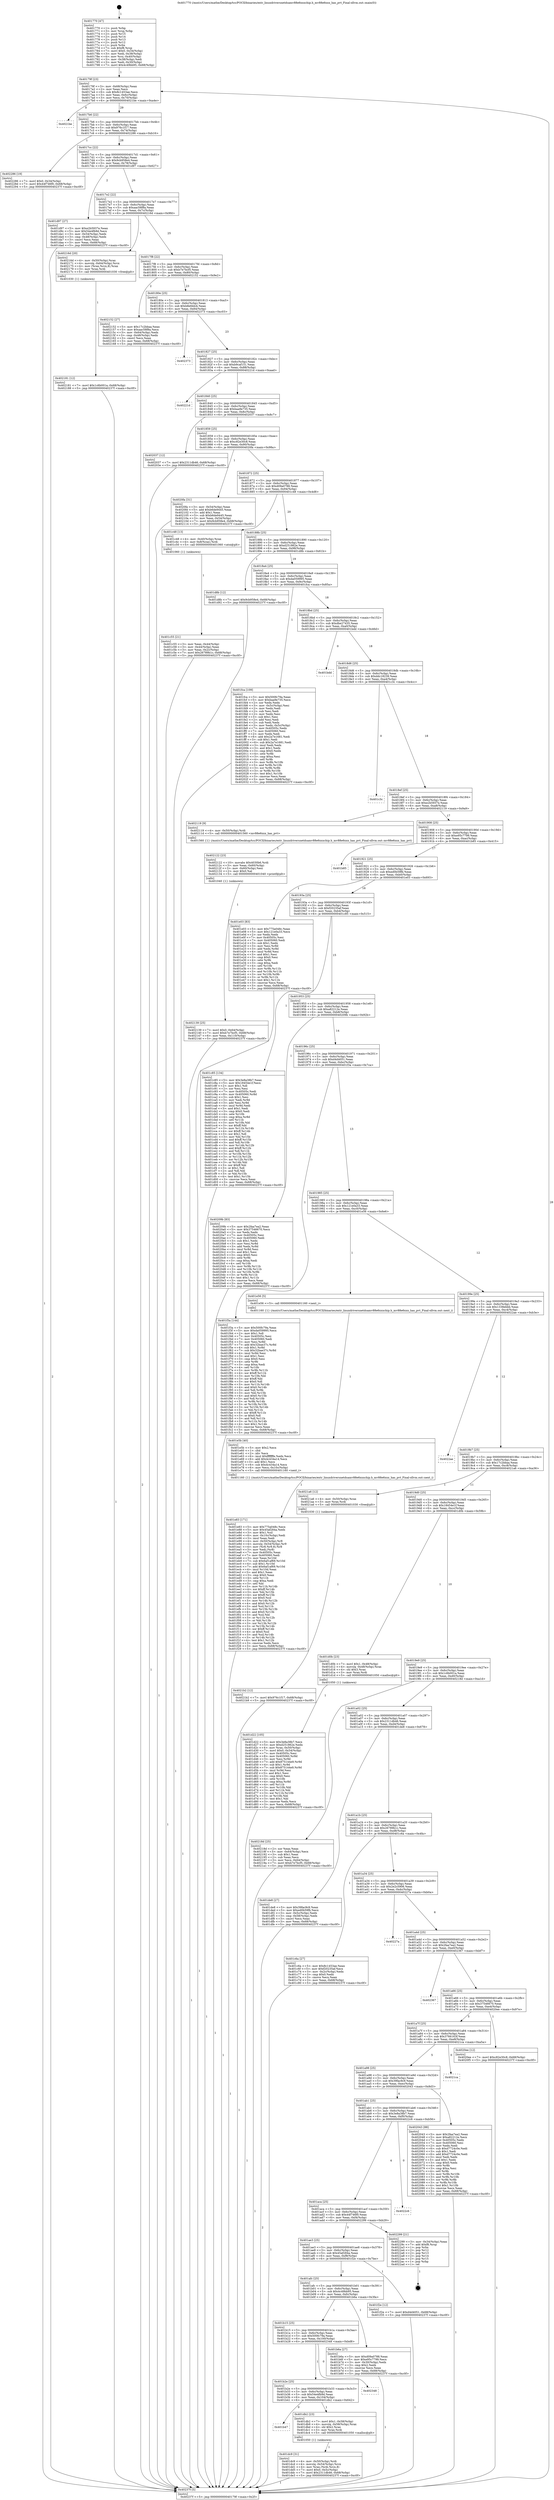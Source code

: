 digraph "0x401770" {
  label = "0x401770 (/mnt/c/Users/mathe/Desktop/tcc/POCII/binaries/extr_linuxdriversnetdsamv88e6xxxchip.h_mv88e6xxx_has_pvt_Final-ollvm.out::main(0))"
  labelloc = "t"
  node[shape=record]

  Entry [label="",width=0.3,height=0.3,shape=circle,fillcolor=black,style=filled]
  "0x40179f" [label="{
     0x40179f [23]\l
     | [instrs]\l
     &nbsp;&nbsp;0x40179f \<+3\>: mov -0x68(%rbp),%eax\l
     &nbsp;&nbsp;0x4017a2 \<+2\>: mov %eax,%ecx\l
     &nbsp;&nbsp;0x4017a4 \<+6\>: sub $0x8c1453ae,%ecx\l
     &nbsp;&nbsp;0x4017aa \<+3\>: mov %eax,-0x6c(%rbp)\l
     &nbsp;&nbsp;0x4017ad \<+3\>: mov %ecx,-0x70(%rbp)\l
     &nbsp;&nbsp;0x4017b0 \<+6\>: je 00000000004021be \<main+0xa4e\>\l
  }"]
  "0x4021be" [label="{
     0x4021be\l
  }", style=dashed]
  "0x4017b6" [label="{
     0x4017b6 [22]\l
     | [instrs]\l
     &nbsp;&nbsp;0x4017b6 \<+5\>: jmp 00000000004017bb \<main+0x4b\>\l
     &nbsp;&nbsp;0x4017bb \<+3\>: mov -0x6c(%rbp),%eax\l
     &nbsp;&nbsp;0x4017be \<+5\>: sub $0x976c1f17,%eax\l
     &nbsp;&nbsp;0x4017c3 \<+3\>: mov %eax,-0x74(%rbp)\l
     &nbsp;&nbsp;0x4017c6 \<+6\>: je 0000000000402286 \<main+0xb16\>\l
  }"]
  Exit [label="",width=0.3,height=0.3,shape=circle,fillcolor=black,style=filled,peripheries=2]
  "0x402286" [label="{
     0x402286 [19]\l
     | [instrs]\l
     &nbsp;&nbsp;0x402286 \<+7\>: movl $0x0,-0x34(%rbp)\l
     &nbsp;&nbsp;0x40228d \<+7\>: movl $0x44f746f0,-0x68(%rbp)\l
     &nbsp;&nbsp;0x402294 \<+5\>: jmp 000000000040237f \<main+0xc0f\>\l
  }"]
  "0x4017cc" [label="{
     0x4017cc [22]\l
     | [instrs]\l
     &nbsp;&nbsp;0x4017cc \<+5\>: jmp 00000000004017d1 \<main+0x61\>\l
     &nbsp;&nbsp;0x4017d1 \<+3\>: mov -0x6c(%rbp),%eax\l
     &nbsp;&nbsp;0x4017d4 \<+5\>: sub $0x9cb958e4,%eax\l
     &nbsp;&nbsp;0x4017d9 \<+3\>: mov %eax,-0x78(%rbp)\l
     &nbsp;&nbsp;0x4017dc \<+6\>: je 0000000000401d97 \<main+0x627\>\l
  }"]
  "0x4021b2" [label="{
     0x4021b2 [12]\l
     | [instrs]\l
     &nbsp;&nbsp;0x4021b2 \<+7\>: movl $0x976c1f17,-0x68(%rbp)\l
     &nbsp;&nbsp;0x4021b9 \<+5\>: jmp 000000000040237f \<main+0xc0f\>\l
  }"]
  "0x401d97" [label="{
     0x401d97 [27]\l
     | [instrs]\l
     &nbsp;&nbsp;0x401d97 \<+5\>: mov $0xe2b5937e,%eax\l
     &nbsp;&nbsp;0x401d9c \<+5\>: mov $0x54e4fb9d,%ecx\l
     &nbsp;&nbsp;0x401da1 \<+3\>: mov -0x54(%rbp),%edx\l
     &nbsp;&nbsp;0x401da4 \<+3\>: cmp -0x48(%rbp),%edx\l
     &nbsp;&nbsp;0x401da7 \<+3\>: cmovl %ecx,%eax\l
     &nbsp;&nbsp;0x401daa \<+3\>: mov %eax,-0x68(%rbp)\l
     &nbsp;&nbsp;0x401dad \<+5\>: jmp 000000000040237f \<main+0xc0f\>\l
  }"]
  "0x4017e2" [label="{
     0x4017e2 [22]\l
     | [instrs]\l
     &nbsp;&nbsp;0x4017e2 \<+5\>: jmp 00000000004017e7 \<main+0x77\>\l
     &nbsp;&nbsp;0x4017e7 \<+3\>: mov -0x6c(%rbp),%eax\l
     &nbsp;&nbsp;0x4017ea \<+5\>: sub $0xaac58f8a,%eax\l
     &nbsp;&nbsp;0x4017ef \<+3\>: mov %eax,-0x7c(%rbp)\l
     &nbsp;&nbsp;0x4017f2 \<+6\>: je 000000000040216d \<main+0x9fd\>\l
  }"]
  "0x402181" [label="{
     0x402181 [12]\l
     | [instrs]\l
     &nbsp;&nbsp;0x402181 \<+7\>: movl $0x1c6b001a,-0x68(%rbp)\l
     &nbsp;&nbsp;0x402188 \<+5\>: jmp 000000000040237f \<main+0xc0f\>\l
  }"]
  "0x40216d" [label="{
     0x40216d [20]\l
     | [instrs]\l
     &nbsp;&nbsp;0x40216d \<+4\>: mov -0x50(%rbp),%rax\l
     &nbsp;&nbsp;0x402171 \<+4\>: movslq -0x64(%rbp),%rcx\l
     &nbsp;&nbsp;0x402175 \<+4\>: mov (%rax,%rcx,8),%rax\l
     &nbsp;&nbsp;0x402179 \<+3\>: mov %rax,%rdi\l
     &nbsp;&nbsp;0x40217c \<+5\>: call 0000000000401030 \<free@plt\>\l
     | [calls]\l
     &nbsp;&nbsp;0x401030 \{1\} (unknown)\l
  }"]
  "0x4017f8" [label="{
     0x4017f8 [22]\l
     | [instrs]\l
     &nbsp;&nbsp;0x4017f8 \<+5\>: jmp 00000000004017fd \<main+0x8d\>\l
     &nbsp;&nbsp;0x4017fd \<+3\>: mov -0x6c(%rbp),%eax\l
     &nbsp;&nbsp;0x401800 \<+5\>: sub $0xb7e7bcf5,%eax\l
     &nbsp;&nbsp;0x401805 \<+3\>: mov %eax,-0x80(%rbp)\l
     &nbsp;&nbsp;0x401808 \<+6\>: je 0000000000402152 \<main+0x9e2\>\l
  }"]
  "0x402139" [label="{
     0x402139 [25]\l
     | [instrs]\l
     &nbsp;&nbsp;0x402139 \<+7\>: movl $0x0,-0x64(%rbp)\l
     &nbsp;&nbsp;0x402140 \<+7\>: movl $0xb7e7bcf5,-0x68(%rbp)\l
     &nbsp;&nbsp;0x402147 \<+6\>: mov %eax,-0x110(%rbp)\l
     &nbsp;&nbsp;0x40214d \<+5\>: jmp 000000000040237f \<main+0xc0f\>\l
  }"]
  "0x402152" [label="{
     0x402152 [27]\l
     | [instrs]\l
     &nbsp;&nbsp;0x402152 \<+5\>: mov $0x17c2bbaa,%eax\l
     &nbsp;&nbsp;0x402157 \<+5\>: mov $0xaac58f8a,%ecx\l
     &nbsp;&nbsp;0x40215c \<+3\>: mov -0x64(%rbp),%edx\l
     &nbsp;&nbsp;0x40215f \<+3\>: cmp -0x48(%rbp),%edx\l
     &nbsp;&nbsp;0x402162 \<+3\>: cmovl %ecx,%eax\l
     &nbsp;&nbsp;0x402165 \<+3\>: mov %eax,-0x68(%rbp)\l
     &nbsp;&nbsp;0x402168 \<+5\>: jmp 000000000040237f \<main+0xc0f\>\l
  }"]
  "0x40180e" [label="{
     0x40180e [25]\l
     | [instrs]\l
     &nbsp;&nbsp;0x40180e \<+5\>: jmp 0000000000401813 \<main+0xa3\>\l
     &nbsp;&nbsp;0x401813 \<+3\>: mov -0x6c(%rbp),%eax\l
     &nbsp;&nbsp;0x401816 \<+5\>: sub $0xb8efddcb,%eax\l
     &nbsp;&nbsp;0x40181b \<+6\>: mov %eax,-0x84(%rbp)\l
     &nbsp;&nbsp;0x401821 \<+6\>: je 0000000000402373 \<main+0xc03\>\l
  }"]
  "0x402122" [label="{
     0x402122 [23]\l
     | [instrs]\l
     &nbsp;&nbsp;0x402122 \<+10\>: movabs $0x4030b6,%rdi\l
     &nbsp;&nbsp;0x40212c \<+3\>: mov %eax,-0x60(%rbp)\l
     &nbsp;&nbsp;0x40212f \<+3\>: mov -0x60(%rbp),%esi\l
     &nbsp;&nbsp;0x402132 \<+2\>: mov $0x0,%al\l
     &nbsp;&nbsp;0x402134 \<+5\>: call 0000000000401040 \<printf@plt\>\l
     | [calls]\l
     &nbsp;&nbsp;0x401040 \{1\} (unknown)\l
  }"]
  "0x402373" [label="{
     0x402373\l
  }", style=dashed]
  "0x401827" [label="{
     0x401827 [25]\l
     | [instrs]\l
     &nbsp;&nbsp;0x401827 \<+5\>: jmp 000000000040182c \<main+0xbc\>\l
     &nbsp;&nbsp;0x40182c \<+3\>: mov -0x6c(%rbp),%eax\l
     &nbsp;&nbsp;0x40182f \<+5\>: sub $0xb9caf151,%eax\l
     &nbsp;&nbsp;0x401834 \<+6\>: mov %eax,-0x88(%rbp)\l
     &nbsp;&nbsp;0x40183a \<+6\>: je 000000000040221d \<main+0xaad\>\l
  }"]
  "0x401e83" [label="{
     0x401e83 [171]\l
     | [instrs]\l
     &nbsp;&nbsp;0x401e83 \<+5\>: mov $0x775a048c,%ecx\l
     &nbsp;&nbsp;0x401e88 \<+5\>: mov $0x45af284a,%edx\l
     &nbsp;&nbsp;0x401e8d \<+3\>: mov $0x1,%sil\l
     &nbsp;&nbsp;0x401e90 \<+6\>: mov -0x10c(%rbp),%edi\l
     &nbsp;&nbsp;0x401e96 \<+3\>: imul %eax,%edi\l
     &nbsp;&nbsp;0x401e99 \<+4\>: mov -0x50(%rbp),%r8\l
     &nbsp;&nbsp;0x401e9d \<+4\>: movslq -0x54(%rbp),%r9\l
     &nbsp;&nbsp;0x401ea1 \<+4\>: mov (%r8,%r9,8),%r8\l
     &nbsp;&nbsp;0x401ea5 \<+3\>: mov %edi,(%r8)\l
     &nbsp;&nbsp;0x401ea8 \<+7\>: mov 0x40505c,%eax\l
     &nbsp;&nbsp;0x401eaf \<+7\>: mov 0x405060,%edi\l
     &nbsp;&nbsp;0x401eb6 \<+3\>: mov %eax,%r10d\l
     &nbsp;&nbsp;0x401eb9 \<+7\>: sub $0x6af1af69,%r10d\l
     &nbsp;&nbsp;0x401ec0 \<+4\>: sub $0x1,%r10d\l
     &nbsp;&nbsp;0x401ec4 \<+7\>: add $0x6af1af69,%r10d\l
     &nbsp;&nbsp;0x401ecb \<+4\>: imul %r10d,%eax\l
     &nbsp;&nbsp;0x401ecf \<+3\>: and $0x1,%eax\l
     &nbsp;&nbsp;0x401ed2 \<+3\>: cmp $0x0,%eax\l
     &nbsp;&nbsp;0x401ed5 \<+4\>: sete %r11b\l
     &nbsp;&nbsp;0x401ed9 \<+3\>: cmp $0xa,%edi\l
     &nbsp;&nbsp;0x401edc \<+3\>: setl %bl\l
     &nbsp;&nbsp;0x401edf \<+3\>: mov %r11b,%r14b\l
     &nbsp;&nbsp;0x401ee2 \<+4\>: xor $0xff,%r14b\l
     &nbsp;&nbsp;0x401ee6 \<+3\>: mov %bl,%r15b\l
     &nbsp;&nbsp;0x401ee9 \<+4\>: xor $0xff,%r15b\l
     &nbsp;&nbsp;0x401eed \<+4\>: xor $0x0,%sil\l
     &nbsp;&nbsp;0x401ef1 \<+3\>: mov %r14b,%r12b\l
     &nbsp;&nbsp;0x401ef4 \<+4\>: and $0x0,%r12b\l
     &nbsp;&nbsp;0x401ef8 \<+3\>: and %sil,%r11b\l
     &nbsp;&nbsp;0x401efb \<+3\>: mov %r15b,%r13b\l
     &nbsp;&nbsp;0x401efe \<+4\>: and $0x0,%r13b\l
     &nbsp;&nbsp;0x401f02 \<+3\>: and %sil,%bl\l
     &nbsp;&nbsp;0x401f05 \<+3\>: or %r11b,%r12b\l
     &nbsp;&nbsp;0x401f08 \<+3\>: or %bl,%r13b\l
     &nbsp;&nbsp;0x401f0b \<+3\>: xor %r13b,%r12b\l
     &nbsp;&nbsp;0x401f0e \<+3\>: or %r15b,%r14b\l
     &nbsp;&nbsp;0x401f11 \<+4\>: xor $0xff,%r14b\l
     &nbsp;&nbsp;0x401f15 \<+4\>: or $0x0,%sil\l
     &nbsp;&nbsp;0x401f19 \<+3\>: and %sil,%r14b\l
     &nbsp;&nbsp;0x401f1c \<+3\>: or %r14b,%r12b\l
     &nbsp;&nbsp;0x401f1f \<+4\>: test $0x1,%r12b\l
     &nbsp;&nbsp;0x401f23 \<+3\>: cmovne %edx,%ecx\l
     &nbsp;&nbsp;0x401f26 \<+3\>: mov %ecx,-0x68(%rbp)\l
     &nbsp;&nbsp;0x401f29 \<+5\>: jmp 000000000040237f \<main+0xc0f\>\l
  }"]
  "0x40221d" [label="{
     0x40221d\l
  }", style=dashed]
  "0x401840" [label="{
     0x401840 [25]\l
     | [instrs]\l
     &nbsp;&nbsp;0x401840 \<+5\>: jmp 0000000000401845 \<main+0xd5\>\l
     &nbsp;&nbsp;0x401845 \<+3\>: mov -0x6c(%rbp),%eax\l
     &nbsp;&nbsp;0x401848 \<+5\>: sub $0xbaa9e735,%eax\l
     &nbsp;&nbsp;0x40184d \<+6\>: mov %eax,-0x8c(%rbp)\l
     &nbsp;&nbsp;0x401853 \<+6\>: je 0000000000402037 \<main+0x8c7\>\l
  }"]
  "0x401e5b" [label="{
     0x401e5b [40]\l
     | [instrs]\l
     &nbsp;&nbsp;0x401e5b \<+5\>: mov $0x2,%ecx\l
     &nbsp;&nbsp;0x401e60 \<+1\>: cltd\l
     &nbsp;&nbsp;0x401e61 \<+2\>: idiv %ecx\l
     &nbsp;&nbsp;0x401e63 \<+6\>: imul $0xfffffffe,%edx,%ecx\l
     &nbsp;&nbsp;0x401e69 \<+6\>: add $0x4c434a14,%ecx\l
     &nbsp;&nbsp;0x401e6f \<+3\>: add $0x1,%ecx\l
     &nbsp;&nbsp;0x401e72 \<+6\>: sub $0x4c434a14,%ecx\l
     &nbsp;&nbsp;0x401e78 \<+6\>: mov %ecx,-0x10c(%rbp)\l
     &nbsp;&nbsp;0x401e7e \<+5\>: call 0000000000401160 \<next_i\>\l
     | [calls]\l
     &nbsp;&nbsp;0x401160 \{1\} (/mnt/c/Users/mathe/Desktop/tcc/POCII/binaries/extr_linuxdriversnetdsamv88e6xxxchip.h_mv88e6xxx_has_pvt_Final-ollvm.out::next_i)\l
  }"]
  "0x402037" [label="{
     0x402037 [12]\l
     | [instrs]\l
     &nbsp;&nbsp;0x402037 \<+7\>: movl $0x2311db46,-0x68(%rbp)\l
     &nbsp;&nbsp;0x40203e \<+5\>: jmp 000000000040237f \<main+0xc0f\>\l
  }"]
  "0x401859" [label="{
     0x401859 [25]\l
     | [instrs]\l
     &nbsp;&nbsp;0x401859 \<+5\>: jmp 000000000040185e \<main+0xee\>\l
     &nbsp;&nbsp;0x40185e \<+3\>: mov -0x6c(%rbp),%eax\l
     &nbsp;&nbsp;0x401861 \<+5\>: sub $0xc82e30c8,%eax\l
     &nbsp;&nbsp;0x401866 \<+6\>: mov %eax,-0x90(%rbp)\l
     &nbsp;&nbsp;0x40186c \<+6\>: je 00000000004020fa \<main+0x98a\>\l
  }"]
  "0x401dc9" [label="{
     0x401dc9 [31]\l
     | [instrs]\l
     &nbsp;&nbsp;0x401dc9 \<+4\>: mov -0x50(%rbp),%rdi\l
     &nbsp;&nbsp;0x401dcd \<+4\>: movslq -0x54(%rbp),%rcx\l
     &nbsp;&nbsp;0x401dd1 \<+4\>: mov %rax,(%rdi,%rcx,8)\l
     &nbsp;&nbsp;0x401dd5 \<+7\>: movl $0x0,-0x5c(%rbp)\l
     &nbsp;&nbsp;0x401ddc \<+7\>: movl $0x2311db46,-0x68(%rbp)\l
     &nbsp;&nbsp;0x401de3 \<+5\>: jmp 000000000040237f \<main+0xc0f\>\l
  }"]
  "0x4020fa" [label="{
     0x4020fa [31]\l
     | [instrs]\l
     &nbsp;&nbsp;0x4020fa \<+3\>: mov -0x54(%rbp),%eax\l
     &nbsp;&nbsp;0x4020fd \<+5\>: add $0xb6de9445,%eax\l
     &nbsp;&nbsp;0x402102 \<+3\>: add $0x1,%eax\l
     &nbsp;&nbsp;0x402105 \<+5\>: sub $0xb6de9445,%eax\l
     &nbsp;&nbsp;0x40210a \<+3\>: mov %eax,-0x54(%rbp)\l
     &nbsp;&nbsp;0x40210d \<+7\>: movl $0x9cb958e4,-0x68(%rbp)\l
     &nbsp;&nbsp;0x402114 \<+5\>: jmp 000000000040237f \<main+0xc0f\>\l
  }"]
  "0x401872" [label="{
     0x401872 [25]\l
     | [instrs]\l
     &nbsp;&nbsp;0x401872 \<+5\>: jmp 0000000000401877 \<main+0x107\>\l
     &nbsp;&nbsp;0x401877 \<+3\>: mov -0x6c(%rbp),%eax\l
     &nbsp;&nbsp;0x40187a \<+5\>: sub $0xd09a0788,%eax\l
     &nbsp;&nbsp;0x40187f \<+6\>: mov %eax,-0x94(%rbp)\l
     &nbsp;&nbsp;0x401885 \<+6\>: je 0000000000401c48 \<main+0x4d8\>\l
  }"]
  "0x401b47" [label="{
     0x401b47\l
  }", style=dashed]
  "0x401c48" [label="{
     0x401c48 [13]\l
     | [instrs]\l
     &nbsp;&nbsp;0x401c48 \<+4\>: mov -0x40(%rbp),%rax\l
     &nbsp;&nbsp;0x401c4c \<+4\>: mov 0x8(%rax),%rdi\l
     &nbsp;&nbsp;0x401c50 \<+5\>: call 0000000000401060 \<atoi@plt\>\l
     | [calls]\l
     &nbsp;&nbsp;0x401060 \{1\} (unknown)\l
  }"]
  "0x40188b" [label="{
     0x40188b [25]\l
     | [instrs]\l
     &nbsp;&nbsp;0x40188b \<+5\>: jmp 0000000000401890 \<main+0x120\>\l
     &nbsp;&nbsp;0x401890 \<+3\>: mov -0x6c(%rbp),%eax\l
     &nbsp;&nbsp;0x401893 \<+5\>: sub $0xd251862e,%eax\l
     &nbsp;&nbsp;0x401898 \<+6\>: mov %eax,-0x98(%rbp)\l
     &nbsp;&nbsp;0x40189e \<+6\>: je 0000000000401d8b \<main+0x61b\>\l
  }"]
  "0x401db2" [label="{
     0x401db2 [23]\l
     | [instrs]\l
     &nbsp;&nbsp;0x401db2 \<+7\>: movl $0x1,-0x58(%rbp)\l
     &nbsp;&nbsp;0x401db9 \<+4\>: movslq -0x58(%rbp),%rax\l
     &nbsp;&nbsp;0x401dbd \<+4\>: shl $0x2,%rax\l
     &nbsp;&nbsp;0x401dc1 \<+3\>: mov %rax,%rdi\l
     &nbsp;&nbsp;0x401dc4 \<+5\>: call 0000000000401050 \<malloc@plt\>\l
     | [calls]\l
     &nbsp;&nbsp;0x401050 \{1\} (unknown)\l
  }"]
  "0x401d8b" [label="{
     0x401d8b [12]\l
     | [instrs]\l
     &nbsp;&nbsp;0x401d8b \<+7\>: movl $0x9cb958e4,-0x68(%rbp)\l
     &nbsp;&nbsp;0x401d92 \<+5\>: jmp 000000000040237f \<main+0xc0f\>\l
  }"]
  "0x4018a4" [label="{
     0x4018a4 [25]\l
     | [instrs]\l
     &nbsp;&nbsp;0x4018a4 \<+5\>: jmp 00000000004018a9 \<main+0x139\>\l
     &nbsp;&nbsp;0x4018a9 \<+3\>: mov -0x6c(%rbp),%eax\l
     &nbsp;&nbsp;0x4018ac \<+5\>: sub $0xda059995,%eax\l
     &nbsp;&nbsp;0x4018b1 \<+6\>: mov %eax,-0x9c(%rbp)\l
     &nbsp;&nbsp;0x4018b7 \<+6\>: je 0000000000401fca \<main+0x85a\>\l
  }"]
  "0x401b2e" [label="{
     0x401b2e [25]\l
     | [instrs]\l
     &nbsp;&nbsp;0x401b2e \<+5\>: jmp 0000000000401b33 \<main+0x3c3\>\l
     &nbsp;&nbsp;0x401b33 \<+3\>: mov -0x6c(%rbp),%eax\l
     &nbsp;&nbsp;0x401b36 \<+5\>: sub $0x54e4fb9d,%eax\l
     &nbsp;&nbsp;0x401b3b \<+6\>: mov %eax,-0x104(%rbp)\l
     &nbsp;&nbsp;0x401b41 \<+6\>: je 0000000000401db2 \<main+0x642\>\l
  }"]
  "0x401fca" [label="{
     0x401fca [109]\l
     | [instrs]\l
     &nbsp;&nbsp;0x401fca \<+5\>: mov $0x500fc79a,%eax\l
     &nbsp;&nbsp;0x401fcf \<+5\>: mov $0xbaa9e735,%ecx\l
     &nbsp;&nbsp;0x401fd4 \<+2\>: xor %edx,%edx\l
     &nbsp;&nbsp;0x401fd6 \<+3\>: mov -0x5c(%rbp),%esi\l
     &nbsp;&nbsp;0x401fd9 \<+2\>: mov %edx,%edi\l
     &nbsp;&nbsp;0x401fdb \<+2\>: sub %esi,%edi\l
     &nbsp;&nbsp;0x401fdd \<+2\>: mov %edx,%esi\l
     &nbsp;&nbsp;0x401fdf \<+3\>: sub $0x1,%esi\l
     &nbsp;&nbsp;0x401fe2 \<+2\>: add %esi,%edi\l
     &nbsp;&nbsp;0x401fe4 \<+2\>: sub %edi,%edx\l
     &nbsp;&nbsp;0x401fe6 \<+3\>: mov %edx,-0x5c(%rbp)\l
     &nbsp;&nbsp;0x401fe9 \<+7\>: mov 0x40505c,%edx\l
     &nbsp;&nbsp;0x401ff0 \<+7\>: mov 0x405060,%esi\l
     &nbsp;&nbsp;0x401ff7 \<+2\>: mov %edx,%edi\l
     &nbsp;&nbsp;0x401ff9 \<+6\>: add $0x2a7e1681,%edi\l
     &nbsp;&nbsp;0x401fff \<+3\>: sub $0x1,%edi\l
     &nbsp;&nbsp;0x402002 \<+6\>: sub $0x2a7e1681,%edi\l
     &nbsp;&nbsp;0x402008 \<+3\>: imul %edi,%edx\l
     &nbsp;&nbsp;0x40200b \<+3\>: and $0x1,%edx\l
     &nbsp;&nbsp;0x40200e \<+3\>: cmp $0x0,%edx\l
     &nbsp;&nbsp;0x402011 \<+4\>: sete %r8b\l
     &nbsp;&nbsp;0x402015 \<+3\>: cmp $0xa,%esi\l
     &nbsp;&nbsp;0x402018 \<+4\>: setl %r9b\l
     &nbsp;&nbsp;0x40201c \<+3\>: mov %r8b,%r10b\l
     &nbsp;&nbsp;0x40201f \<+3\>: and %r9b,%r10b\l
     &nbsp;&nbsp;0x402022 \<+3\>: xor %r9b,%r8b\l
     &nbsp;&nbsp;0x402025 \<+3\>: or %r8b,%r10b\l
     &nbsp;&nbsp;0x402028 \<+4\>: test $0x1,%r10b\l
     &nbsp;&nbsp;0x40202c \<+3\>: cmovne %ecx,%eax\l
     &nbsp;&nbsp;0x40202f \<+3\>: mov %eax,-0x68(%rbp)\l
     &nbsp;&nbsp;0x402032 \<+5\>: jmp 000000000040237f \<main+0xc0f\>\l
  }"]
  "0x4018bd" [label="{
     0x4018bd [25]\l
     | [instrs]\l
     &nbsp;&nbsp;0x4018bd \<+5\>: jmp 00000000004018c2 \<main+0x152\>\l
     &nbsp;&nbsp;0x4018c2 \<+3\>: mov -0x6c(%rbp),%eax\l
     &nbsp;&nbsp;0x4018c5 \<+5\>: sub $0xdbe27435,%eax\l
     &nbsp;&nbsp;0x4018ca \<+6\>: mov %eax,-0xa0(%rbp)\l
     &nbsp;&nbsp;0x4018d0 \<+6\>: je 0000000000401bdd \<main+0x46d\>\l
  }"]
  "0x402348" [label="{
     0x402348\l
  }", style=dashed]
  "0x401bdd" [label="{
     0x401bdd\l
  }", style=dashed]
  "0x4018d6" [label="{
     0x4018d6 [25]\l
     | [instrs]\l
     &nbsp;&nbsp;0x4018d6 \<+5\>: jmp 00000000004018db \<main+0x16b\>\l
     &nbsp;&nbsp;0x4018db \<+3\>: mov -0x6c(%rbp),%eax\l
     &nbsp;&nbsp;0x4018de \<+5\>: sub $0xddc18239,%eax\l
     &nbsp;&nbsp;0x4018e3 \<+6\>: mov %eax,-0xa4(%rbp)\l
     &nbsp;&nbsp;0x4018e9 \<+6\>: je 0000000000401c3c \<main+0x4cc\>\l
  }"]
  "0x401d22" [label="{
     0x401d22 [105]\l
     | [instrs]\l
     &nbsp;&nbsp;0x401d22 \<+5\>: mov $0x3e8a38b7,%ecx\l
     &nbsp;&nbsp;0x401d27 \<+5\>: mov $0xd251862e,%edx\l
     &nbsp;&nbsp;0x401d2c \<+4\>: mov %rax,-0x50(%rbp)\l
     &nbsp;&nbsp;0x401d30 \<+7\>: movl $0x0,-0x54(%rbp)\l
     &nbsp;&nbsp;0x401d37 \<+7\>: mov 0x40505c,%esi\l
     &nbsp;&nbsp;0x401d3e \<+8\>: mov 0x405060,%r8d\l
     &nbsp;&nbsp;0x401d46 \<+3\>: mov %esi,%r9d\l
     &nbsp;&nbsp;0x401d49 \<+7\>: add $0x875144e9,%r9d\l
     &nbsp;&nbsp;0x401d50 \<+4\>: sub $0x1,%r9d\l
     &nbsp;&nbsp;0x401d54 \<+7\>: sub $0x875144e9,%r9d\l
     &nbsp;&nbsp;0x401d5b \<+4\>: imul %r9d,%esi\l
     &nbsp;&nbsp;0x401d5f \<+3\>: and $0x1,%esi\l
     &nbsp;&nbsp;0x401d62 \<+3\>: cmp $0x0,%esi\l
     &nbsp;&nbsp;0x401d65 \<+4\>: sete %r10b\l
     &nbsp;&nbsp;0x401d69 \<+4\>: cmp $0xa,%r8d\l
     &nbsp;&nbsp;0x401d6d \<+4\>: setl %r11b\l
     &nbsp;&nbsp;0x401d71 \<+3\>: mov %r10b,%bl\l
     &nbsp;&nbsp;0x401d74 \<+3\>: and %r11b,%bl\l
     &nbsp;&nbsp;0x401d77 \<+3\>: xor %r11b,%r10b\l
     &nbsp;&nbsp;0x401d7a \<+3\>: or %r10b,%bl\l
     &nbsp;&nbsp;0x401d7d \<+3\>: test $0x1,%bl\l
     &nbsp;&nbsp;0x401d80 \<+3\>: cmovne %edx,%ecx\l
     &nbsp;&nbsp;0x401d83 \<+3\>: mov %ecx,-0x68(%rbp)\l
     &nbsp;&nbsp;0x401d86 \<+5\>: jmp 000000000040237f \<main+0xc0f\>\l
  }"]
  "0x401c3c" [label="{
     0x401c3c\l
  }", style=dashed]
  "0x4018ef" [label="{
     0x4018ef [25]\l
     | [instrs]\l
     &nbsp;&nbsp;0x4018ef \<+5\>: jmp 00000000004018f4 \<main+0x184\>\l
     &nbsp;&nbsp;0x4018f4 \<+3\>: mov -0x6c(%rbp),%eax\l
     &nbsp;&nbsp;0x4018f7 \<+5\>: sub $0xe2b5937e,%eax\l
     &nbsp;&nbsp;0x4018fc \<+6\>: mov %eax,-0xa8(%rbp)\l
     &nbsp;&nbsp;0x401902 \<+6\>: je 0000000000402119 \<main+0x9a9\>\l
  }"]
  "0x401c55" [label="{
     0x401c55 [21]\l
     | [instrs]\l
     &nbsp;&nbsp;0x401c55 \<+3\>: mov %eax,-0x44(%rbp)\l
     &nbsp;&nbsp;0x401c58 \<+3\>: mov -0x44(%rbp),%eax\l
     &nbsp;&nbsp;0x401c5b \<+3\>: mov %eax,-0x2c(%rbp)\l
     &nbsp;&nbsp;0x401c5e \<+7\>: movl $0x26789b1c,-0x68(%rbp)\l
     &nbsp;&nbsp;0x401c65 \<+5\>: jmp 000000000040237f \<main+0xc0f\>\l
  }"]
  "0x402119" [label="{
     0x402119 [9]\l
     | [instrs]\l
     &nbsp;&nbsp;0x402119 \<+4\>: mov -0x50(%rbp),%rdi\l
     &nbsp;&nbsp;0x40211d \<+5\>: call 0000000000401560 \<mv88e6xxx_has_pvt\>\l
     | [calls]\l
     &nbsp;&nbsp;0x401560 \{1\} (/mnt/c/Users/mathe/Desktop/tcc/POCII/binaries/extr_linuxdriversnetdsamv88e6xxxchip.h_mv88e6xxx_has_pvt_Final-ollvm.out::mv88e6xxx_has_pvt)\l
  }"]
  "0x401908" [label="{
     0x401908 [25]\l
     | [instrs]\l
     &nbsp;&nbsp;0x401908 \<+5\>: jmp 000000000040190d \<main+0x19d\>\l
     &nbsp;&nbsp;0x40190d \<+3\>: mov -0x6c(%rbp),%eax\l
     &nbsp;&nbsp;0x401910 \<+5\>: sub $0xe95c7799,%eax\l
     &nbsp;&nbsp;0x401915 \<+6\>: mov %eax,-0xac(%rbp)\l
     &nbsp;&nbsp;0x40191b \<+6\>: je 0000000000401b85 \<main+0x415\>\l
  }"]
  "0x401770" [label="{
     0x401770 [47]\l
     | [instrs]\l
     &nbsp;&nbsp;0x401770 \<+1\>: push %rbp\l
     &nbsp;&nbsp;0x401771 \<+3\>: mov %rsp,%rbp\l
     &nbsp;&nbsp;0x401774 \<+2\>: push %r15\l
     &nbsp;&nbsp;0x401776 \<+2\>: push %r14\l
     &nbsp;&nbsp;0x401778 \<+2\>: push %r13\l
     &nbsp;&nbsp;0x40177a \<+2\>: push %r12\l
     &nbsp;&nbsp;0x40177c \<+1\>: push %rbx\l
     &nbsp;&nbsp;0x40177d \<+7\>: sub $0xf8,%rsp\l
     &nbsp;&nbsp;0x401784 \<+7\>: movl $0x0,-0x34(%rbp)\l
     &nbsp;&nbsp;0x40178b \<+3\>: mov %edi,-0x38(%rbp)\l
     &nbsp;&nbsp;0x40178e \<+4\>: mov %rsi,-0x40(%rbp)\l
     &nbsp;&nbsp;0x401792 \<+3\>: mov -0x38(%rbp),%edi\l
     &nbsp;&nbsp;0x401795 \<+3\>: mov %edi,-0x30(%rbp)\l
     &nbsp;&nbsp;0x401798 \<+7\>: movl $0x4c49bb95,-0x68(%rbp)\l
  }"]
  "0x401b85" [label="{
     0x401b85\l
  }", style=dashed]
  "0x401921" [label="{
     0x401921 [25]\l
     | [instrs]\l
     &nbsp;&nbsp;0x401921 \<+5\>: jmp 0000000000401926 \<main+0x1b6\>\l
     &nbsp;&nbsp;0x401926 \<+3\>: mov -0x6c(%rbp),%eax\l
     &nbsp;&nbsp;0x401929 \<+5\>: sub $0xed0b59fb,%eax\l
     &nbsp;&nbsp;0x40192e \<+6\>: mov %eax,-0xb0(%rbp)\l
     &nbsp;&nbsp;0x401934 \<+6\>: je 0000000000401e03 \<main+0x693\>\l
  }"]
  "0x40237f" [label="{
     0x40237f [5]\l
     | [instrs]\l
     &nbsp;&nbsp;0x40237f \<+5\>: jmp 000000000040179f \<main+0x2f\>\l
  }"]
  "0x401e03" [label="{
     0x401e03 [83]\l
     | [instrs]\l
     &nbsp;&nbsp;0x401e03 \<+5\>: mov $0x775a048c,%eax\l
     &nbsp;&nbsp;0x401e08 \<+5\>: mov $0x121e0a33,%ecx\l
     &nbsp;&nbsp;0x401e0d \<+2\>: xor %edx,%edx\l
     &nbsp;&nbsp;0x401e0f \<+7\>: mov 0x40505c,%esi\l
     &nbsp;&nbsp;0x401e16 \<+7\>: mov 0x405060,%edi\l
     &nbsp;&nbsp;0x401e1d \<+3\>: sub $0x1,%edx\l
     &nbsp;&nbsp;0x401e20 \<+3\>: mov %esi,%r8d\l
     &nbsp;&nbsp;0x401e23 \<+3\>: add %edx,%r8d\l
     &nbsp;&nbsp;0x401e26 \<+4\>: imul %r8d,%esi\l
     &nbsp;&nbsp;0x401e2a \<+3\>: and $0x1,%esi\l
     &nbsp;&nbsp;0x401e2d \<+3\>: cmp $0x0,%esi\l
     &nbsp;&nbsp;0x401e30 \<+4\>: sete %r9b\l
     &nbsp;&nbsp;0x401e34 \<+3\>: cmp $0xa,%edi\l
     &nbsp;&nbsp;0x401e37 \<+4\>: setl %r10b\l
     &nbsp;&nbsp;0x401e3b \<+3\>: mov %r9b,%r11b\l
     &nbsp;&nbsp;0x401e3e \<+3\>: and %r10b,%r11b\l
     &nbsp;&nbsp;0x401e41 \<+3\>: xor %r10b,%r9b\l
     &nbsp;&nbsp;0x401e44 \<+3\>: or %r9b,%r11b\l
     &nbsp;&nbsp;0x401e47 \<+4\>: test $0x1,%r11b\l
     &nbsp;&nbsp;0x401e4b \<+3\>: cmovne %ecx,%eax\l
     &nbsp;&nbsp;0x401e4e \<+3\>: mov %eax,-0x68(%rbp)\l
     &nbsp;&nbsp;0x401e51 \<+5\>: jmp 000000000040237f \<main+0xc0f\>\l
  }"]
  "0x40193a" [label="{
     0x40193a [25]\l
     | [instrs]\l
     &nbsp;&nbsp;0x40193a \<+5\>: jmp 000000000040193f \<main+0x1cf\>\l
     &nbsp;&nbsp;0x40193f \<+3\>: mov -0x6c(%rbp),%eax\l
     &nbsp;&nbsp;0x401942 \<+5\>: sub $0xf20235af,%eax\l
     &nbsp;&nbsp;0x401947 \<+6\>: mov %eax,-0xb4(%rbp)\l
     &nbsp;&nbsp;0x40194d \<+6\>: je 0000000000401c85 \<main+0x515\>\l
  }"]
  "0x401b15" [label="{
     0x401b15 [25]\l
     | [instrs]\l
     &nbsp;&nbsp;0x401b15 \<+5\>: jmp 0000000000401b1a \<main+0x3aa\>\l
     &nbsp;&nbsp;0x401b1a \<+3\>: mov -0x6c(%rbp),%eax\l
     &nbsp;&nbsp;0x401b1d \<+5\>: sub $0x500fc79a,%eax\l
     &nbsp;&nbsp;0x401b22 \<+6\>: mov %eax,-0x100(%rbp)\l
     &nbsp;&nbsp;0x401b28 \<+6\>: je 0000000000402348 \<main+0xbd8\>\l
  }"]
  "0x401c85" [label="{
     0x401c85 [134]\l
     | [instrs]\l
     &nbsp;&nbsp;0x401c85 \<+5\>: mov $0x3e8a38b7,%eax\l
     &nbsp;&nbsp;0x401c8a \<+5\>: mov $0x18454e1f,%ecx\l
     &nbsp;&nbsp;0x401c8f \<+2\>: mov $0x1,%dl\l
     &nbsp;&nbsp;0x401c91 \<+2\>: xor %esi,%esi\l
     &nbsp;&nbsp;0x401c93 \<+7\>: mov 0x40505c,%edi\l
     &nbsp;&nbsp;0x401c9a \<+8\>: mov 0x405060,%r8d\l
     &nbsp;&nbsp;0x401ca2 \<+3\>: sub $0x1,%esi\l
     &nbsp;&nbsp;0x401ca5 \<+3\>: mov %edi,%r9d\l
     &nbsp;&nbsp;0x401ca8 \<+3\>: add %esi,%r9d\l
     &nbsp;&nbsp;0x401cab \<+4\>: imul %r9d,%edi\l
     &nbsp;&nbsp;0x401caf \<+3\>: and $0x1,%edi\l
     &nbsp;&nbsp;0x401cb2 \<+3\>: cmp $0x0,%edi\l
     &nbsp;&nbsp;0x401cb5 \<+4\>: sete %r10b\l
     &nbsp;&nbsp;0x401cb9 \<+4\>: cmp $0xa,%r8d\l
     &nbsp;&nbsp;0x401cbd \<+4\>: setl %r11b\l
     &nbsp;&nbsp;0x401cc1 \<+3\>: mov %r10b,%bl\l
     &nbsp;&nbsp;0x401cc4 \<+3\>: xor $0xff,%bl\l
     &nbsp;&nbsp;0x401cc7 \<+3\>: mov %r11b,%r14b\l
     &nbsp;&nbsp;0x401cca \<+4\>: xor $0xff,%r14b\l
     &nbsp;&nbsp;0x401cce \<+3\>: xor $0x1,%dl\l
     &nbsp;&nbsp;0x401cd1 \<+3\>: mov %bl,%r15b\l
     &nbsp;&nbsp;0x401cd4 \<+4\>: and $0xff,%r15b\l
     &nbsp;&nbsp;0x401cd8 \<+3\>: and %dl,%r10b\l
     &nbsp;&nbsp;0x401cdb \<+3\>: mov %r14b,%r12b\l
     &nbsp;&nbsp;0x401cde \<+4\>: and $0xff,%r12b\l
     &nbsp;&nbsp;0x401ce2 \<+3\>: and %dl,%r11b\l
     &nbsp;&nbsp;0x401ce5 \<+3\>: or %r10b,%r15b\l
     &nbsp;&nbsp;0x401ce8 \<+3\>: or %r11b,%r12b\l
     &nbsp;&nbsp;0x401ceb \<+3\>: xor %r12b,%r15b\l
     &nbsp;&nbsp;0x401cee \<+3\>: or %r14b,%bl\l
     &nbsp;&nbsp;0x401cf1 \<+3\>: xor $0xff,%bl\l
     &nbsp;&nbsp;0x401cf4 \<+3\>: or $0x1,%dl\l
     &nbsp;&nbsp;0x401cf7 \<+2\>: and %dl,%bl\l
     &nbsp;&nbsp;0x401cf9 \<+3\>: or %bl,%r15b\l
     &nbsp;&nbsp;0x401cfc \<+4\>: test $0x1,%r15b\l
     &nbsp;&nbsp;0x401d00 \<+3\>: cmovne %ecx,%eax\l
     &nbsp;&nbsp;0x401d03 \<+3\>: mov %eax,-0x68(%rbp)\l
     &nbsp;&nbsp;0x401d06 \<+5\>: jmp 000000000040237f \<main+0xc0f\>\l
  }"]
  "0x401953" [label="{
     0x401953 [25]\l
     | [instrs]\l
     &nbsp;&nbsp;0x401953 \<+5\>: jmp 0000000000401958 \<main+0x1e8\>\l
     &nbsp;&nbsp;0x401958 \<+3\>: mov -0x6c(%rbp),%eax\l
     &nbsp;&nbsp;0x40195b \<+5\>: sub $0xa82212e,%eax\l
     &nbsp;&nbsp;0x401960 \<+6\>: mov %eax,-0xb8(%rbp)\l
     &nbsp;&nbsp;0x401966 \<+6\>: je 000000000040209b \<main+0x92b\>\l
  }"]
  "0x401b6a" [label="{
     0x401b6a [27]\l
     | [instrs]\l
     &nbsp;&nbsp;0x401b6a \<+5\>: mov $0xd09a0788,%eax\l
     &nbsp;&nbsp;0x401b6f \<+5\>: mov $0xe95c7799,%ecx\l
     &nbsp;&nbsp;0x401b74 \<+3\>: mov -0x30(%rbp),%edx\l
     &nbsp;&nbsp;0x401b77 \<+3\>: cmp $0x2,%edx\l
     &nbsp;&nbsp;0x401b7a \<+3\>: cmovne %ecx,%eax\l
     &nbsp;&nbsp;0x401b7d \<+3\>: mov %eax,-0x68(%rbp)\l
     &nbsp;&nbsp;0x401b80 \<+5\>: jmp 000000000040237f \<main+0xc0f\>\l
  }"]
  "0x40209b" [label="{
     0x40209b [83]\l
     | [instrs]\l
     &nbsp;&nbsp;0x40209b \<+5\>: mov $0x2faa7ea2,%eax\l
     &nbsp;&nbsp;0x4020a0 \<+5\>: mov $0x37546670,%ecx\l
     &nbsp;&nbsp;0x4020a5 \<+2\>: xor %edx,%edx\l
     &nbsp;&nbsp;0x4020a7 \<+7\>: mov 0x40505c,%esi\l
     &nbsp;&nbsp;0x4020ae \<+7\>: mov 0x405060,%edi\l
     &nbsp;&nbsp;0x4020b5 \<+3\>: sub $0x1,%edx\l
     &nbsp;&nbsp;0x4020b8 \<+3\>: mov %esi,%r8d\l
     &nbsp;&nbsp;0x4020bb \<+3\>: add %edx,%r8d\l
     &nbsp;&nbsp;0x4020be \<+4\>: imul %r8d,%esi\l
     &nbsp;&nbsp;0x4020c2 \<+3\>: and $0x1,%esi\l
     &nbsp;&nbsp;0x4020c5 \<+3\>: cmp $0x0,%esi\l
     &nbsp;&nbsp;0x4020c8 \<+4\>: sete %r9b\l
     &nbsp;&nbsp;0x4020cc \<+3\>: cmp $0xa,%edi\l
     &nbsp;&nbsp;0x4020cf \<+4\>: setl %r10b\l
     &nbsp;&nbsp;0x4020d3 \<+3\>: mov %r9b,%r11b\l
     &nbsp;&nbsp;0x4020d6 \<+3\>: and %r10b,%r11b\l
     &nbsp;&nbsp;0x4020d9 \<+3\>: xor %r10b,%r9b\l
     &nbsp;&nbsp;0x4020dc \<+3\>: or %r9b,%r11b\l
     &nbsp;&nbsp;0x4020df \<+4\>: test $0x1,%r11b\l
     &nbsp;&nbsp;0x4020e3 \<+3\>: cmovne %ecx,%eax\l
     &nbsp;&nbsp;0x4020e6 \<+3\>: mov %eax,-0x68(%rbp)\l
     &nbsp;&nbsp;0x4020e9 \<+5\>: jmp 000000000040237f \<main+0xc0f\>\l
  }"]
  "0x40196c" [label="{
     0x40196c [25]\l
     | [instrs]\l
     &nbsp;&nbsp;0x40196c \<+5\>: jmp 0000000000401971 \<main+0x201\>\l
     &nbsp;&nbsp;0x401971 \<+3\>: mov -0x6c(%rbp),%eax\l
     &nbsp;&nbsp;0x401974 \<+5\>: sub $0xd4d4051,%eax\l
     &nbsp;&nbsp;0x401979 \<+6\>: mov %eax,-0xbc(%rbp)\l
     &nbsp;&nbsp;0x40197f \<+6\>: je 0000000000401f3a \<main+0x7ca\>\l
  }"]
  "0x401afc" [label="{
     0x401afc [25]\l
     | [instrs]\l
     &nbsp;&nbsp;0x401afc \<+5\>: jmp 0000000000401b01 \<main+0x391\>\l
     &nbsp;&nbsp;0x401b01 \<+3\>: mov -0x6c(%rbp),%eax\l
     &nbsp;&nbsp;0x401b04 \<+5\>: sub $0x4c49bb95,%eax\l
     &nbsp;&nbsp;0x401b09 \<+6\>: mov %eax,-0xfc(%rbp)\l
     &nbsp;&nbsp;0x401b0f \<+6\>: je 0000000000401b6a \<main+0x3fa\>\l
  }"]
  "0x401f3a" [label="{
     0x401f3a [144]\l
     | [instrs]\l
     &nbsp;&nbsp;0x401f3a \<+5\>: mov $0x500fc79a,%eax\l
     &nbsp;&nbsp;0x401f3f \<+5\>: mov $0xda059995,%ecx\l
     &nbsp;&nbsp;0x401f44 \<+2\>: mov $0x1,%dl\l
     &nbsp;&nbsp;0x401f46 \<+7\>: mov 0x40505c,%esi\l
     &nbsp;&nbsp;0x401f4d \<+7\>: mov 0x405060,%edi\l
     &nbsp;&nbsp;0x401f54 \<+3\>: mov %esi,%r8d\l
     &nbsp;&nbsp;0x401f57 \<+7\>: add $0x32bae37c,%r8d\l
     &nbsp;&nbsp;0x401f5e \<+4\>: sub $0x1,%r8d\l
     &nbsp;&nbsp;0x401f62 \<+7\>: sub $0x32bae37c,%r8d\l
     &nbsp;&nbsp;0x401f69 \<+4\>: imul %r8d,%esi\l
     &nbsp;&nbsp;0x401f6d \<+3\>: and $0x1,%esi\l
     &nbsp;&nbsp;0x401f70 \<+3\>: cmp $0x0,%esi\l
     &nbsp;&nbsp;0x401f73 \<+4\>: sete %r9b\l
     &nbsp;&nbsp;0x401f77 \<+3\>: cmp $0xa,%edi\l
     &nbsp;&nbsp;0x401f7a \<+4\>: setl %r10b\l
     &nbsp;&nbsp;0x401f7e \<+3\>: mov %r9b,%r11b\l
     &nbsp;&nbsp;0x401f81 \<+4\>: xor $0xff,%r11b\l
     &nbsp;&nbsp;0x401f85 \<+3\>: mov %r10b,%bl\l
     &nbsp;&nbsp;0x401f88 \<+3\>: xor $0xff,%bl\l
     &nbsp;&nbsp;0x401f8b \<+3\>: xor $0x0,%dl\l
     &nbsp;&nbsp;0x401f8e \<+3\>: mov %r11b,%r14b\l
     &nbsp;&nbsp;0x401f91 \<+4\>: and $0x0,%r14b\l
     &nbsp;&nbsp;0x401f95 \<+3\>: and %dl,%r9b\l
     &nbsp;&nbsp;0x401f98 \<+3\>: mov %bl,%r15b\l
     &nbsp;&nbsp;0x401f9b \<+4\>: and $0x0,%r15b\l
     &nbsp;&nbsp;0x401f9f \<+3\>: and %dl,%r10b\l
     &nbsp;&nbsp;0x401fa2 \<+3\>: or %r9b,%r14b\l
     &nbsp;&nbsp;0x401fa5 \<+3\>: or %r10b,%r15b\l
     &nbsp;&nbsp;0x401fa8 \<+3\>: xor %r15b,%r14b\l
     &nbsp;&nbsp;0x401fab \<+3\>: or %bl,%r11b\l
     &nbsp;&nbsp;0x401fae \<+4\>: xor $0xff,%r11b\l
     &nbsp;&nbsp;0x401fb2 \<+3\>: or $0x0,%dl\l
     &nbsp;&nbsp;0x401fb5 \<+3\>: and %dl,%r11b\l
     &nbsp;&nbsp;0x401fb8 \<+3\>: or %r11b,%r14b\l
     &nbsp;&nbsp;0x401fbb \<+4\>: test $0x1,%r14b\l
     &nbsp;&nbsp;0x401fbf \<+3\>: cmovne %ecx,%eax\l
     &nbsp;&nbsp;0x401fc2 \<+3\>: mov %eax,-0x68(%rbp)\l
     &nbsp;&nbsp;0x401fc5 \<+5\>: jmp 000000000040237f \<main+0xc0f\>\l
  }"]
  "0x401985" [label="{
     0x401985 [25]\l
     | [instrs]\l
     &nbsp;&nbsp;0x401985 \<+5\>: jmp 000000000040198a \<main+0x21a\>\l
     &nbsp;&nbsp;0x40198a \<+3\>: mov -0x6c(%rbp),%eax\l
     &nbsp;&nbsp;0x40198d \<+5\>: sub $0x121e0a33,%eax\l
     &nbsp;&nbsp;0x401992 \<+6\>: mov %eax,-0xc0(%rbp)\l
     &nbsp;&nbsp;0x401998 \<+6\>: je 0000000000401e56 \<main+0x6e6\>\l
  }"]
  "0x401f2e" [label="{
     0x401f2e [12]\l
     | [instrs]\l
     &nbsp;&nbsp;0x401f2e \<+7\>: movl $0xd4d4051,-0x68(%rbp)\l
     &nbsp;&nbsp;0x401f35 \<+5\>: jmp 000000000040237f \<main+0xc0f\>\l
  }"]
  "0x401e56" [label="{
     0x401e56 [5]\l
     | [instrs]\l
     &nbsp;&nbsp;0x401e56 \<+5\>: call 0000000000401160 \<next_i\>\l
     | [calls]\l
     &nbsp;&nbsp;0x401160 \{1\} (/mnt/c/Users/mathe/Desktop/tcc/POCII/binaries/extr_linuxdriversnetdsamv88e6xxxchip.h_mv88e6xxx_has_pvt_Final-ollvm.out::next_i)\l
  }"]
  "0x40199e" [label="{
     0x40199e [25]\l
     | [instrs]\l
     &nbsp;&nbsp;0x40199e \<+5\>: jmp 00000000004019a3 \<main+0x233\>\l
     &nbsp;&nbsp;0x4019a3 \<+3\>: mov -0x6c(%rbp),%eax\l
     &nbsp;&nbsp;0x4019a6 \<+5\>: sub $0x1338ebbb,%eax\l
     &nbsp;&nbsp;0x4019ab \<+6\>: mov %eax,-0xc4(%rbp)\l
     &nbsp;&nbsp;0x4019b1 \<+6\>: je 00000000004022ae \<main+0xb3e\>\l
  }"]
  "0x401ae3" [label="{
     0x401ae3 [25]\l
     | [instrs]\l
     &nbsp;&nbsp;0x401ae3 \<+5\>: jmp 0000000000401ae8 \<main+0x378\>\l
     &nbsp;&nbsp;0x401ae8 \<+3\>: mov -0x6c(%rbp),%eax\l
     &nbsp;&nbsp;0x401aeb \<+5\>: sub $0x45af284a,%eax\l
     &nbsp;&nbsp;0x401af0 \<+6\>: mov %eax,-0xf8(%rbp)\l
     &nbsp;&nbsp;0x401af6 \<+6\>: je 0000000000401f2e \<main+0x7be\>\l
  }"]
  "0x4022ae" [label="{
     0x4022ae\l
  }", style=dashed]
  "0x4019b7" [label="{
     0x4019b7 [25]\l
     | [instrs]\l
     &nbsp;&nbsp;0x4019b7 \<+5\>: jmp 00000000004019bc \<main+0x24c\>\l
     &nbsp;&nbsp;0x4019bc \<+3\>: mov -0x6c(%rbp),%eax\l
     &nbsp;&nbsp;0x4019bf \<+5\>: sub $0x17c2bbaa,%eax\l
     &nbsp;&nbsp;0x4019c4 \<+6\>: mov %eax,-0xc8(%rbp)\l
     &nbsp;&nbsp;0x4019ca \<+6\>: je 00000000004021a6 \<main+0xa36\>\l
  }"]
  "0x402299" [label="{
     0x402299 [21]\l
     | [instrs]\l
     &nbsp;&nbsp;0x402299 \<+3\>: mov -0x34(%rbp),%eax\l
     &nbsp;&nbsp;0x40229c \<+7\>: add $0xf8,%rsp\l
     &nbsp;&nbsp;0x4022a3 \<+1\>: pop %rbx\l
     &nbsp;&nbsp;0x4022a4 \<+2\>: pop %r12\l
     &nbsp;&nbsp;0x4022a6 \<+2\>: pop %r13\l
     &nbsp;&nbsp;0x4022a8 \<+2\>: pop %r14\l
     &nbsp;&nbsp;0x4022aa \<+2\>: pop %r15\l
     &nbsp;&nbsp;0x4022ac \<+1\>: pop %rbp\l
     &nbsp;&nbsp;0x4022ad \<+1\>: ret\l
  }"]
  "0x4021a6" [label="{
     0x4021a6 [12]\l
     | [instrs]\l
     &nbsp;&nbsp;0x4021a6 \<+4\>: mov -0x50(%rbp),%rax\l
     &nbsp;&nbsp;0x4021aa \<+3\>: mov %rax,%rdi\l
     &nbsp;&nbsp;0x4021ad \<+5\>: call 0000000000401030 \<free@plt\>\l
     | [calls]\l
     &nbsp;&nbsp;0x401030 \{1\} (unknown)\l
  }"]
  "0x4019d0" [label="{
     0x4019d0 [25]\l
     | [instrs]\l
     &nbsp;&nbsp;0x4019d0 \<+5\>: jmp 00000000004019d5 \<main+0x265\>\l
     &nbsp;&nbsp;0x4019d5 \<+3\>: mov -0x6c(%rbp),%eax\l
     &nbsp;&nbsp;0x4019d8 \<+5\>: sub $0x18454e1f,%eax\l
     &nbsp;&nbsp;0x4019dd \<+6\>: mov %eax,-0xcc(%rbp)\l
     &nbsp;&nbsp;0x4019e3 \<+6\>: je 0000000000401d0b \<main+0x59b\>\l
  }"]
  "0x401aca" [label="{
     0x401aca [25]\l
     | [instrs]\l
     &nbsp;&nbsp;0x401aca \<+5\>: jmp 0000000000401acf \<main+0x35f\>\l
     &nbsp;&nbsp;0x401acf \<+3\>: mov -0x6c(%rbp),%eax\l
     &nbsp;&nbsp;0x401ad2 \<+5\>: sub $0x44f746f0,%eax\l
     &nbsp;&nbsp;0x401ad7 \<+6\>: mov %eax,-0xf4(%rbp)\l
     &nbsp;&nbsp;0x401add \<+6\>: je 0000000000402299 \<main+0xb29\>\l
  }"]
  "0x401d0b" [label="{
     0x401d0b [23]\l
     | [instrs]\l
     &nbsp;&nbsp;0x401d0b \<+7\>: movl $0x1,-0x48(%rbp)\l
     &nbsp;&nbsp;0x401d12 \<+4\>: movslq -0x48(%rbp),%rax\l
     &nbsp;&nbsp;0x401d16 \<+4\>: shl $0x3,%rax\l
     &nbsp;&nbsp;0x401d1a \<+3\>: mov %rax,%rdi\l
     &nbsp;&nbsp;0x401d1d \<+5\>: call 0000000000401050 \<malloc@plt\>\l
     | [calls]\l
     &nbsp;&nbsp;0x401050 \{1\} (unknown)\l
  }"]
  "0x4019e9" [label="{
     0x4019e9 [25]\l
     | [instrs]\l
     &nbsp;&nbsp;0x4019e9 \<+5\>: jmp 00000000004019ee \<main+0x27e\>\l
     &nbsp;&nbsp;0x4019ee \<+3\>: mov -0x6c(%rbp),%eax\l
     &nbsp;&nbsp;0x4019f1 \<+5\>: sub $0x1c6b001a,%eax\l
     &nbsp;&nbsp;0x4019f6 \<+6\>: mov %eax,-0xd0(%rbp)\l
     &nbsp;&nbsp;0x4019fc \<+6\>: je 000000000040218d \<main+0xa1d\>\l
  }"]
  "0x4022c6" [label="{
     0x4022c6\l
  }", style=dashed]
  "0x40218d" [label="{
     0x40218d [25]\l
     | [instrs]\l
     &nbsp;&nbsp;0x40218d \<+2\>: xor %eax,%eax\l
     &nbsp;&nbsp;0x40218f \<+3\>: mov -0x64(%rbp),%ecx\l
     &nbsp;&nbsp;0x402192 \<+3\>: sub $0x1,%eax\l
     &nbsp;&nbsp;0x402195 \<+2\>: sub %eax,%ecx\l
     &nbsp;&nbsp;0x402197 \<+3\>: mov %ecx,-0x64(%rbp)\l
     &nbsp;&nbsp;0x40219a \<+7\>: movl $0xb7e7bcf5,-0x68(%rbp)\l
     &nbsp;&nbsp;0x4021a1 \<+5\>: jmp 000000000040237f \<main+0xc0f\>\l
  }"]
  "0x401a02" [label="{
     0x401a02 [25]\l
     | [instrs]\l
     &nbsp;&nbsp;0x401a02 \<+5\>: jmp 0000000000401a07 \<main+0x297\>\l
     &nbsp;&nbsp;0x401a07 \<+3\>: mov -0x6c(%rbp),%eax\l
     &nbsp;&nbsp;0x401a0a \<+5\>: sub $0x2311db46,%eax\l
     &nbsp;&nbsp;0x401a0f \<+6\>: mov %eax,-0xd4(%rbp)\l
     &nbsp;&nbsp;0x401a15 \<+6\>: je 0000000000401de8 \<main+0x678\>\l
  }"]
  "0x401ab1" [label="{
     0x401ab1 [25]\l
     | [instrs]\l
     &nbsp;&nbsp;0x401ab1 \<+5\>: jmp 0000000000401ab6 \<main+0x346\>\l
     &nbsp;&nbsp;0x401ab6 \<+3\>: mov -0x6c(%rbp),%eax\l
     &nbsp;&nbsp;0x401ab9 \<+5\>: sub $0x3e8a38b7,%eax\l
     &nbsp;&nbsp;0x401abe \<+6\>: mov %eax,-0xf0(%rbp)\l
     &nbsp;&nbsp;0x401ac4 \<+6\>: je 00000000004022c6 \<main+0xb56\>\l
  }"]
  "0x401de8" [label="{
     0x401de8 [27]\l
     | [instrs]\l
     &nbsp;&nbsp;0x401de8 \<+5\>: mov $0x39fac9c9,%eax\l
     &nbsp;&nbsp;0x401ded \<+5\>: mov $0xed0b59fb,%ecx\l
     &nbsp;&nbsp;0x401df2 \<+3\>: mov -0x5c(%rbp),%edx\l
     &nbsp;&nbsp;0x401df5 \<+3\>: cmp -0x58(%rbp),%edx\l
     &nbsp;&nbsp;0x401df8 \<+3\>: cmovl %ecx,%eax\l
     &nbsp;&nbsp;0x401dfb \<+3\>: mov %eax,-0x68(%rbp)\l
     &nbsp;&nbsp;0x401dfe \<+5\>: jmp 000000000040237f \<main+0xc0f\>\l
  }"]
  "0x401a1b" [label="{
     0x401a1b [25]\l
     | [instrs]\l
     &nbsp;&nbsp;0x401a1b \<+5\>: jmp 0000000000401a20 \<main+0x2b0\>\l
     &nbsp;&nbsp;0x401a20 \<+3\>: mov -0x6c(%rbp),%eax\l
     &nbsp;&nbsp;0x401a23 \<+5\>: sub $0x26789b1c,%eax\l
     &nbsp;&nbsp;0x401a28 \<+6\>: mov %eax,-0xd8(%rbp)\l
     &nbsp;&nbsp;0x401a2e \<+6\>: je 0000000000401c6a \<main+0x4fa\>\l
  }"]
  "0x402043" [label="{
     0x402043 [88]\l
     | [instrs]\l
     &nbsp;&nbsp;0x402043 \<+5\>: mov $0x2faa7ea2,%eax\l
     &nbsp;&nbsp;0x402048 \<+5\>: mov $0xa82212e,%ecx\l
     &nbsp;&nbsp;0x40204d \<+7\>: mov 0x40505c,%edx\l
     &nbsp;&nbsp;0x402054 \<+7\>: mov 0x405060,%esi\l
     &nbsp;&nbsp;0x40205b \<+2\>: mov %edx,%edi\l
     &nbsp;&nbsp;0x40205d \<+6\>: sub $0xd7724c0e,%edi\l
     &nbsp;&nbsp;0x402063 \<+3\>: sub $0x1,%edi\l
     &nbsp;&nbsp;0x402066 \<+6\>: add $0xd7724c0e,%edi\l
     &nbsp;&nbsp;0x40206c \<+3\>: imul %edi,%edx\l
     &nbsp;&nbsp;0x40206f \<+3\>: and $0x1,%edx\l
     &nbsp;&nbsp;0x402072 \<+3\>: cmp $0x0,%edx\l
     &nbsp;&nbsp;0x402075 \<+4\>: sete %r8b\l
     &nbsp;&nbsp;0x402079 \<+3\>: cmp $0xa,%esi\l
     &nbsp;&nbsp;0x40207c \<+4\>: setl %r9b\l
     &nbsp;&nbsp;0x402080 \<+3\>: mov %r8b,%r10b\l
     &nbsp;&nbsp;0x402083 \<+3\>: and %r9b,%r10b\l
     &nbsp;&nbsp;0x402086 \<+3\>: xor %r9b,%r8b\l
     &nbsp;&nbsp;0x402089 \<+3\>: or %r8b,%r10b\l
     &nbsp;&nbsp;0x40208c \<+4\>: test $0x1,%r10b\l
     &nbsp;&nbsp;0x402090 \<+3\>: cmovne %ecx,%eax\l
     &nbsp;&nbsp;0x402093 \<+3\>: mov %eax,-0x68(%rbp)\l
     &nbsp;&nbsp;0x402096 \<+5\>: jmp 000000000040237f \<main+0xc0f\>\l
  }"]
  "0x401c6a" [label="{
     0x401c6a [27]\l
     | [instrs]\l
     &nbsp;&nbsp;0x401c6a \<+5\>: mov $0x8c1453ae,%eax\l
     &nbsp;&nbsp;0x401c6f \<+5\>: mov $0xf20235af,%ecx\l
     &nbsp;&nbsp;0x401c74 \<+3\>: mov -0x2c(%rbp),%edx\l
     &nbsp;&nbsp;0x401c77 \<+3\>: cmp $0x0,%edx\l
     &nbsp;&nbsp;0x401c7a \<+3\>: cmove %ecx,%eax\l
     &nbsp;&nbsp;0x401c7d \<+3\>: mov %eax,-0x68(%rbp)\l
     &nbsp;&nbsp;0x401c80 \<+5\>: jmp 000000000040237f \<main+0xc0f\>\l
  }"]
  "0x401a34" [label="{
     0x401a34 [25]\l
     | [instrs]\l
     &nbsp;&nbsp;0x401a34 \<+5\>: jmp 0000000000401a39 \<main+0x2c9\>\l
     &nbsp;&nbsp;0x401a39 \<+3\>: mov -0x6c(%rbp),%eax\l
     &nbsp;&nbsp;0x401a3c \<+5\>: sub $0x2e2c5906,%eax\l
     &nbsp;&nbsp;0x401a41 \<+6\>: mov %eax,-0xdc(%rbp)\l
     &nbsp;&nbsp;0x401a47 \<+6\>: je 000000000040227a \<main+0xb0a\>\l
  }"]
  "0x401a98" [label="{
     0x401a98 [25]\l
     | [instrs]\l
     &nbsp;&nbsp;0x401a98 \<+5\>: jmp 0000000000401a9d \<main+0x32d\>\l
     &nbsp;&nbsp;0x401a9d \<+3\>: mov -0x6c(%rbp),%eax\l
     &nbsp;&nbsp;0x401aa0 \<+5\>: sub $0x39fac9c9,%eax\l
     &nbsp;&nbsp;0x401aa5 \<+6\>: mov %eax,-0xec(%rbp)\l
     &nbsp;&nbsp;0x401aab \<+6\>: je 0000000000402043 \<main+0x8d3\>\l
  }"]
  "0x40227a" [label="{
     0x40227a\l
  }", style=dashed]
  "0x401a4d" [label="{
     0x401a4d [25]\l
     | [instrs]\l
     &nbsp;&nbsp;0x401a4d \<+5\>: jmp 0000000000401a52 \<main+0x2e2\>\l
     &nbsp;&nbsp;0x401a52 \<+3\>: mov -0x6c(%rbp),%eax\l
     &nbsp;&nbsp;0x401a55 \<+5\>: sub $0x2faa7ea2,%eax\l
     &nbsp;&nbsp;0x401a5a \<+6\>: mov %eax,-0xe0(%rbp)\l
     &nbsp;&nbsp;0x401a60 \<+6\>: je 0000000000402367 \<main+0xbf7\>\l
  }"]
  "0x4021ca" [label="{
     0x4021ca\l
  }", style=dashed]
  "0x402367" [label="{
     0x402367\l
  }", style=dashed]
  "0x401a66" [label="{
     0x401a66 [25]\l
     | [instrs]\l
     &nbsp;&nbsp;0x401a66 \<+5\>: jmp 0000000000401a6b \<main+0x2fb\>\l
     &nbsp;&nbsp;0x401a6b \<+3\>: mov -0x6c(%rbp),%eax\l
     &nbsp;&nbsp;0x401a6e \<+5\>: sub $0x37546670,%eax\l
     &nbsp;&nbsp;0x401a73 \<+6\>: mov %eax,-0xe4(%rbp)\l
     &nbsp;&nbsp;0x401a79 \<+6\>: je 00000000004020ee \<main+0x97e\>\l
  }"]
  "0x401a7f" [label="{
     0x401a7f [25]\l
     | [instrs]\l
     &nbsp;&nbsp;0x401a7f \<+5\>: jmp 0000000000401a84 \<main+0x314\>\l
     &nbsp;&nbsp;0x401a84 \<+3\>: mov -0x6c(%rbp),%eax\l
     &nbsp;&nbsp;0x401a87 \<+5\>: sub $0x3766163f,%eax\l
     &nbsp;&nbsp;0x401a8c \<+6\>: mov %eax,-0xe8(%rbp)\l
     &nbsp;&nbsp;0x401a92 \<+6\>: je 00000000004021ca \<main+0xa5a\>\l
  }"]
  "0x4020ee" [label="{
     0x4020ee [12]\l
     | [instrs]\l
     &nbsp;&nbsp;0x4020ee \<+7\>: movl $0xc82e30c8,-0x68(%rbp)\l
     &nbsp;&nbsp;0x4020f5 \<+5\>: jmp 000000000040237f \<main+0xc0f\>\l
  }"]
  Entry -> "0x401770" [label=" 1"]
  "0x40179f" -> "0x4021be" [label=" 0"]
  "0x40179f" -> "0x4017b6" [label=" 29"]
  "0x402299" -> Exit [label=" 1"]
  "0x4017b6" -> "0x402286" [label=" 1"]
  "0x4017b6" -> "0x4017cc" [label=" 28"]
  "0x402286" -> "0x40237f" [label=" 1"]
  "0x4017cc" -> "0x401d97" [label=" 2"]
  "0x4017cc" -> "0x4017e2" [label=" 26"]
  "0x4021b2" -> "0x40237f" [label=" 1"]
  "0x4017e2" -> "0x40216d" [label=" 1"]
  "0x4017e2" -> "0x4017f8" [label=" 25"]
  "0x4021a6" -> "0x4021b2" [label=" 1"]
  "0x4017f8" -> "0x402152" [label=" 2"]
  "0x4017f8" -> "0x40180e" [label=" 23"]
  "0x40218d" -> "0x40237f" [label=" 1"]
  "0x40180e" -> "0x402373" [label=" 0"]
  "0x40180e" -> "0x401827" [label=" 23"]
  "0x402181" -> "0x40237f" [label=" 1"]
  "0x401827" -> "0x40221d" [label=" 0"]
  "0x401827" -> "0x401840" [label=" 23"]
  "0x40216d" -> "0x402181" [label=" 1"]
  "0x401840" -> "0x402037" [label=" 1"]
  "0x401840" -> "0x401859" [label=" 22"]
  "0x402152" -> "0x40237f" [label=" 2"]
  "0x401859" -> "0x4020fa" [label=" 1"]
  "0x401859" -> "0x401872" [label=" 21"]
  "0x402139" -> "0x40237f" [label=" 1"]
  "0x401872" -> "0x401c48" [label=" 1"]
  "0x401872" -> "0x40188b" [label=" 20"]
  "0x402122" -> "0x402139" [label=" 1"]
  "0x40188b" -> "0x401d8b" [label=" 1"]
  "0x40188b" -> "0x4018a4" [label=" 19"]
  "0x402119" -> "0x402122" [label=" 1"]
  "0x4018a4" -> "0x401fca" [label=" 1"]
  "0x4018a4" -> "0x4018bd" [label=" 18"]
  "0x4020ee" -> "0x40237f" [label=" 1"]
  "0x4018bd" -> "0x401bdd" [label=" 0"]
  "0x4018bd" -> "0x4018d6" [label=" 18"]
  "0x40209b" -> "0x40237f" [label=" 1"]
  "0x4018d6" -> "0x401c3c" [label=" 0"]
  "0x4018d6" -> "0x4018ef" [label=" 18"]
  "0x402037" -> "0x40237f" [label=" 1"]
  "0x4018ef" -> "0x402119" [label=" 1"]
  "0x4018ef" -> "0x401908" [label=" 17"]
  "0x401fca" -> "0x40237f" [label=" 1"]
  "0x401908" -> "0x401b85" [label=" 0"]
  "0x401908" -> "0x401921" [label=" 17"]
  "0x401f3a" -> "0x40237f" [label=" 1"]
  "0x401921" -> "0x401e03" [label=" 1"]
  "0x401921" -> "0x40193a" [label=" 16"]
  "0x401f2e" -> "0x40237f" [label=" 1"]
  "0x40193a" -> "0x401c85" [label=" 1"]
  "0x40193a" -> "0x401953" [label=" 15"]
  "0x401e83" -> "0x40237f" [label=" 1"]
  "0x401953" -> "0x40209b" [label=" 1"]
  "0x401953" -> "0x40196c" [label=" 14"]
  "0x401e5b" -> "0x401e83" [label=" 1"]
  "0x40196c" -> "0x401f3a" [label=" 1"]
  "0x40196c" -> "0x401985" [label=" 13"]
  "0x401e03" -> "0x40237f" [label=" 1"]
  "0x401985" -> "0x401e56" [label=" 1"]
  "0x401985" -> "0x40199e" [label=" 12"]
  "0x401de8" -> "0x40237f" [label=" 2"]
  "0x40199e" -> "0x4022ae" [label=" 0"]
  "0x40199e" -> "0x4019b7" [label=" 12"]
  "0x401db2" -> "0x401dc9" [label=" 1"]
  "0x4019b7" -> "0x4021a6" [label=" 1"]
  "0x4019b7" -> "0x4019d0" [label=" 11"]
  "0x401b2e" -> "0x401b47" [label=" 0"]
  "0x4019d0" -> "0x401d0b" [label=" 1"]
  "0x4019d0" -> "0x4019e9" [label=" 10"]
  "0x4020fa" -> "0x40237f" [label=" 1"]
  "0x4019e9" -> "0x40218d" [label=" 1"]
  "0x4019e9" -> "0x401a02" [label=" 9"]
  "0x401b15" -> "0x401b2e" [label=" 1"]
  "0x401a02" -> "0x401de8" [label=" 2"]
  "0x401a02" -> "0x401a1b" [label=" 7"]
  "0x402043" -> "0x40237f" [label=" 1"]
  "0x401a1b" -> "0x401c6a" [label=" 1"]
  "0x401a1b" -> "0x401a34" [label=" 6"]
  "0x401d97" -> "0x40237f" [label=" 2"]
  "0x401a34" -> "0x40227a" [label=" 0"]
  "0x401a34" -> "0x401a4d" [label=" 6"]
  "0x401d22" -> "0x40237f" [label=" 1"]
  "0x401a4d" -> "0x402367" [label=" 0"]
  "0x401a4d" -> "0x401a66" [label=" 6"]
  "0x401d0b" -> "0x401d22" [label=" 1"]
  "0x401a66" -> "0x4020ee" [label=" 1"]
  "0x401a66" -> "0x401a7f" [label=" 5"]
  "0x401c85" -> "0x40237f" [label=" 1"]
  "0x401a7f" -> "0x4021ca" [label=" 0"]
  "0x401a7f" -> "0x401a98" [label=" 5"]
  "0x401d8b" -> "0x40237f" [label=" 1"]
  "0x401a98" -> "0x402043" [label=" 1"]
  "0x401a98" -> "0x401ab1" [label=" 4"]
  "0x401b15" -> "0x402348" [label=" 0"]
  "0x401ab1" -> "0x4022c6" [label=" 0"]
  "0x401ab1" -> "0x401aca" [label=" 4"]
  "0x401b2e" -> "0x401db2" [label=" 1"]
  "0x401aca" -> "0x402299" [label=" 1"]
  "0x401aca" -> "0x401ae3" [label=" 3"]
  "0x401dc9" -> "0x40237f" [label=" 1"]
  "0x401ae3" -> "0x401f2e" [label=" 1"]
  "0x401ae3" -> "0x401afc" [label=" 2"]
  "0x401e56" -> "0x401e5b" [label=" 1"]
  "0x401afc" -> "0x401b6a" [label=" 1"]
  "0x401afc" -> "0x401b15" [label=" 1"]
  "0x401b6a" -> "0x40237f" [label=" 1"]
  "0x401770" -> "0x40179f" [label=" 1"]
  "0x40237f" -> "0x40179f" [label=" 28"]
  "0x401c48" -> "0x401c55" [label=" 1"]
  "0x401c55" -> "0x40237f" [label=" 1"]
  "0x401c6a" -> "0x40237f" [label=" 1"]
}
